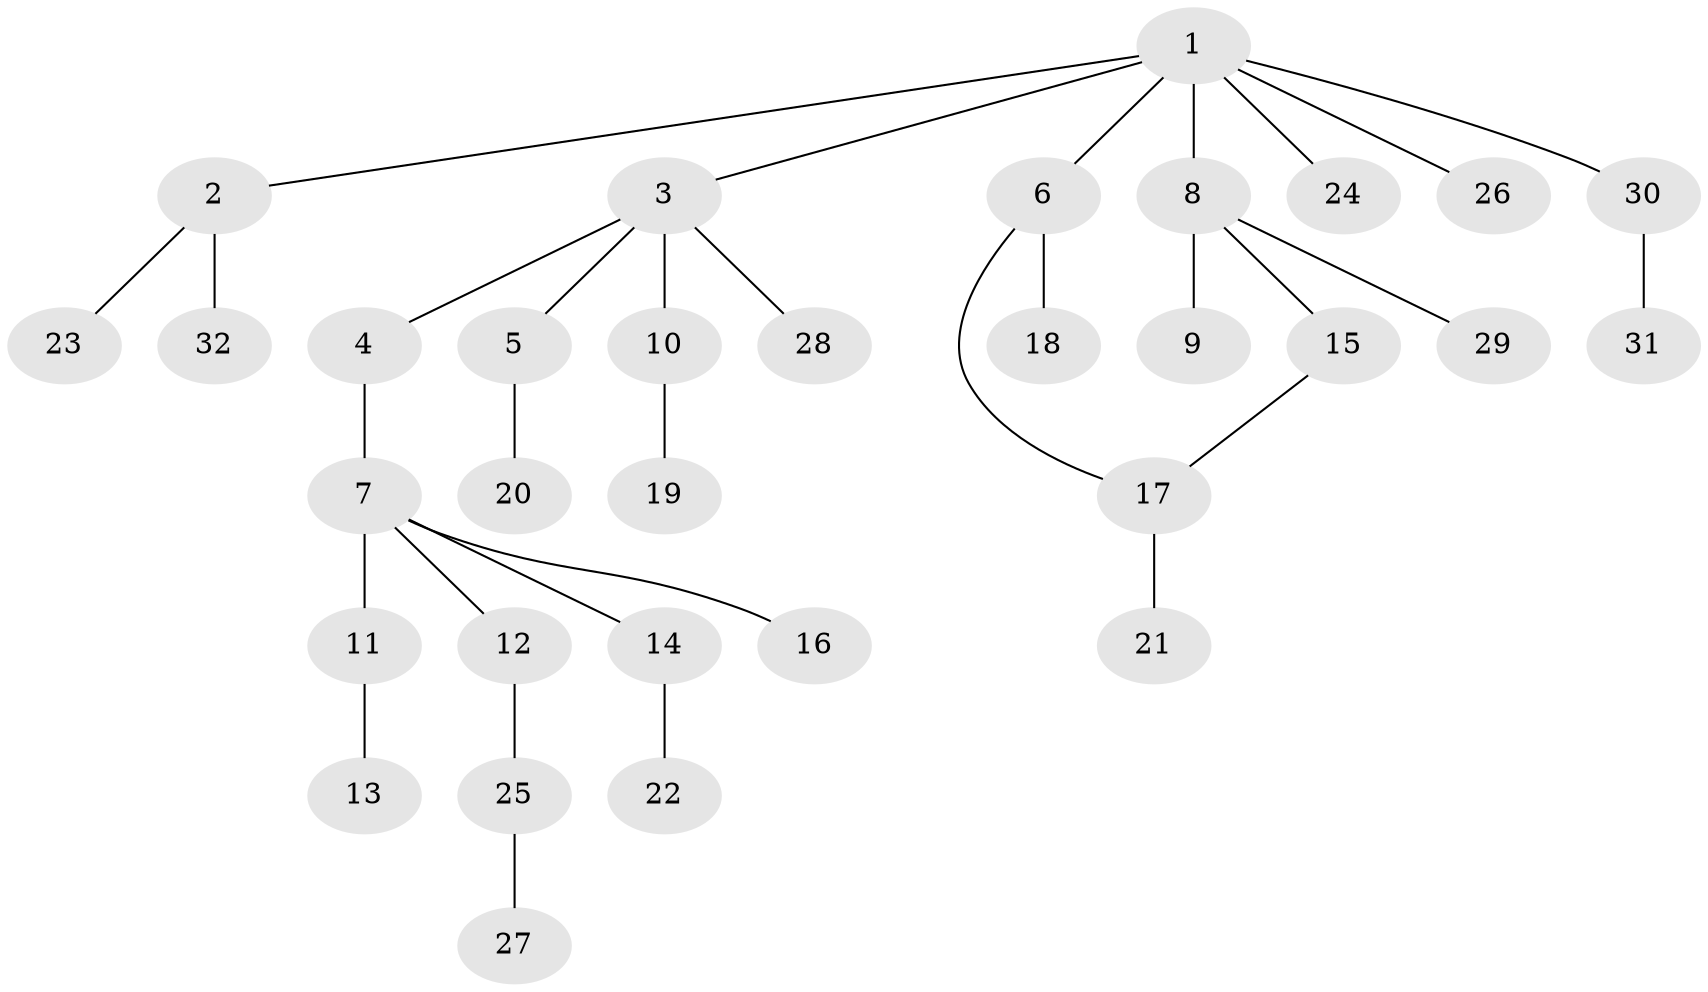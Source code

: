 // original degree distribution, {8: 0.015873015873015872, 4: 0.031746031746031744, 11: 0.031746031746031744, 3: 0.09523809523809523, 1: 0.6507936507936508, 5: 0.015873015873015872, 2: 0.14285714285714285, 6: 0.015873015873015872}
// Generated by graph-tools (version 1.1) at 2025/35/03/09/25 02:35:38]
// undirected, 32 vertices, 32 edges
graph export_dot {
graph [start="1"]
  node [color=gray90,style=filled];
  1;
  2;
  3;
  4;
  5;
  6;
  7;
  8;
  9;
  10;
  11;
  12;
  13;
  14;
  15;
  16;
  17;
  18;
  19;
  20;
  21;
  22;
  23;
  24;
  25;
  26;
  27;
  28;
  29;
  30;
  31;
  32;
  1 -- 2 [weight=1.0];
  1 -- 3 [weight=1.0];
  1 -- 6 [weight=1.0];
  1 -- 8 [weight=1.0];
  1 -- 24 [weight=1.0];
  1 -- 26 [weight=1.0];
  1 -- 30 [weight=1.0];
  2 -- 23 [weight=1.0];
  2 -- 32 [weight=1.0];
  3 -- 4 [weight=1.0];
  3 -- 5 [weight=1.0];
  3 -- 10 [weight=6.0];
  3 -- 28 [weight=1.0];
  4 -- 7 [weight=1.0];
  5 -- 20 [weight=1.0];
  6 -- 17 [weight=1.0];
  6 -- 18 [weight=1.0];
  7 -- 11 [weight=6.0];
  7 -- 12 [weight=1.0];
  7 -- 14 [weight=1.0];
  7 -- 16 [weight=1.0];
  8 -- 9 [weight=1.0];
  8 -- 15 [weight=1.0];
  8 -- 29 [weight=1.0];
  10 -- 19 [weight=1.0];
  11 -- 13 [weight=1.0];
  12 -- 25 [weight=1.0];
  14 -- 22 [weight=1.0];
  15 -- 17 [weight=1.0];
  17 -- 21 [weight=3.0];
  25 -- 27 [weight=1.0];
  30 -- 31 [weight=1.0];
}
